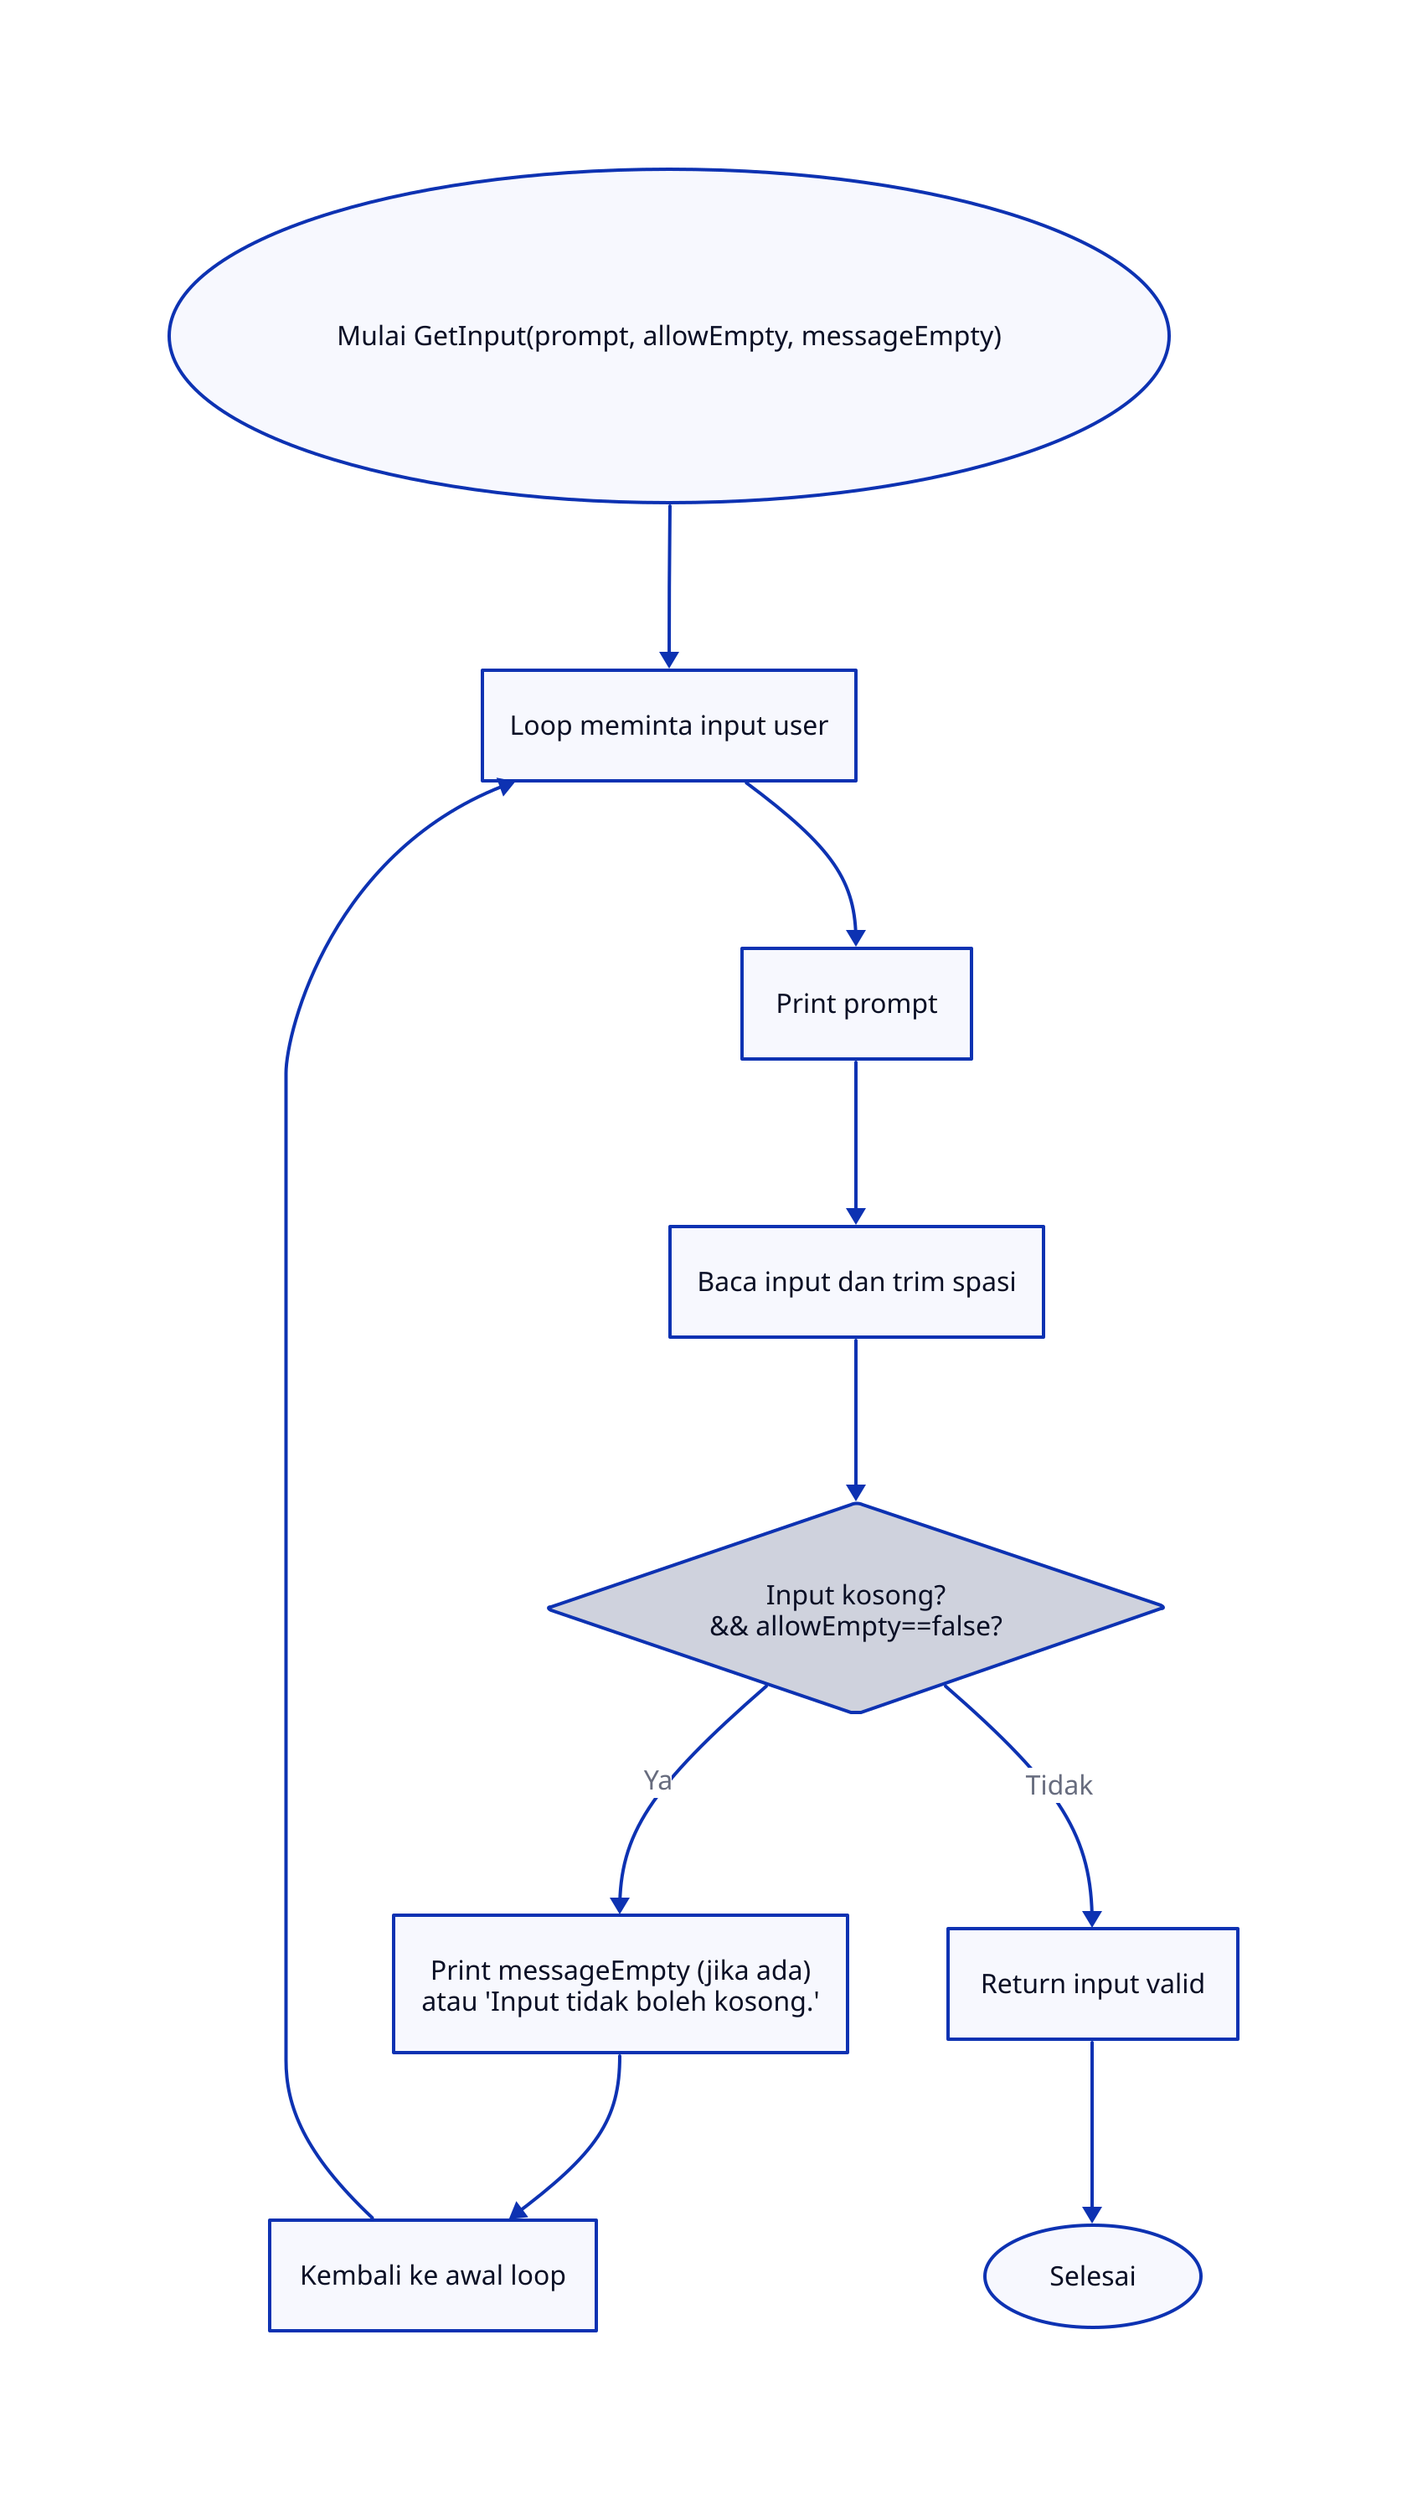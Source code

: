 direction: down

start: "Mulai GetInput(prompt, allowEmpty, messageEmpty)" {
  shape: oval
}

loop: "Loop meminta input user" {
  shape: rectangle
}

printPrompt: "Print prompt" {
  shape: rectangle
}

readInput: "Baca input dan trim spasi" {
  shape: rectangle
}

checkEmpty: "Input kosong?\n&& allowEmpty==false?" {
  shape: diamond
}

printError1: "Print messageEmpty (jika ada)\natau 'Input tidak boleh kosong.'" {
  shape: rectangle
}

continueLoop: "Kembali ke awal loop" {
  shape: rectangle
}

returnInput: "Return input valid" {
  shape: rectangle
}

end: "Selesai" {
  shape: oval
}

start -> loop -> printPrompt -> readInput -> checkEmpty
checkEmpty -> printError1: Ya
printError1 -> continueLoop -> loop
checkEmpty -> returnInput: Tidak
returnInput -> end
